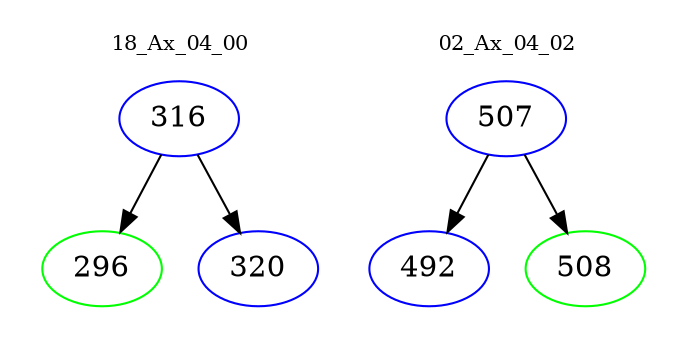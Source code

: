 digraph{
subgraph cluster_0 {
color = white
label = "18_Ax_04_00";
fontsize=10;
T0_316 [label="316", color="blue"]
T0_316 -> T0_296 [color="black"]
T0_296 [label="296", color="green"]
T0_316 -> T0_320 [color="black"]
T0_320 [label="320", color="blue"]
}
subgraph cluster_1 {
color = white
label = "02_Ax_04_02";
fontsize=10;
T1_507 [label="507", color="blue"]
T1_507 -> T1_492 [color="black"]
T1_492 [label="492", color="blue"]
T1_507 -> T1_508 [color="black"]
T1_508 [label="508", color="green"]
}
}
